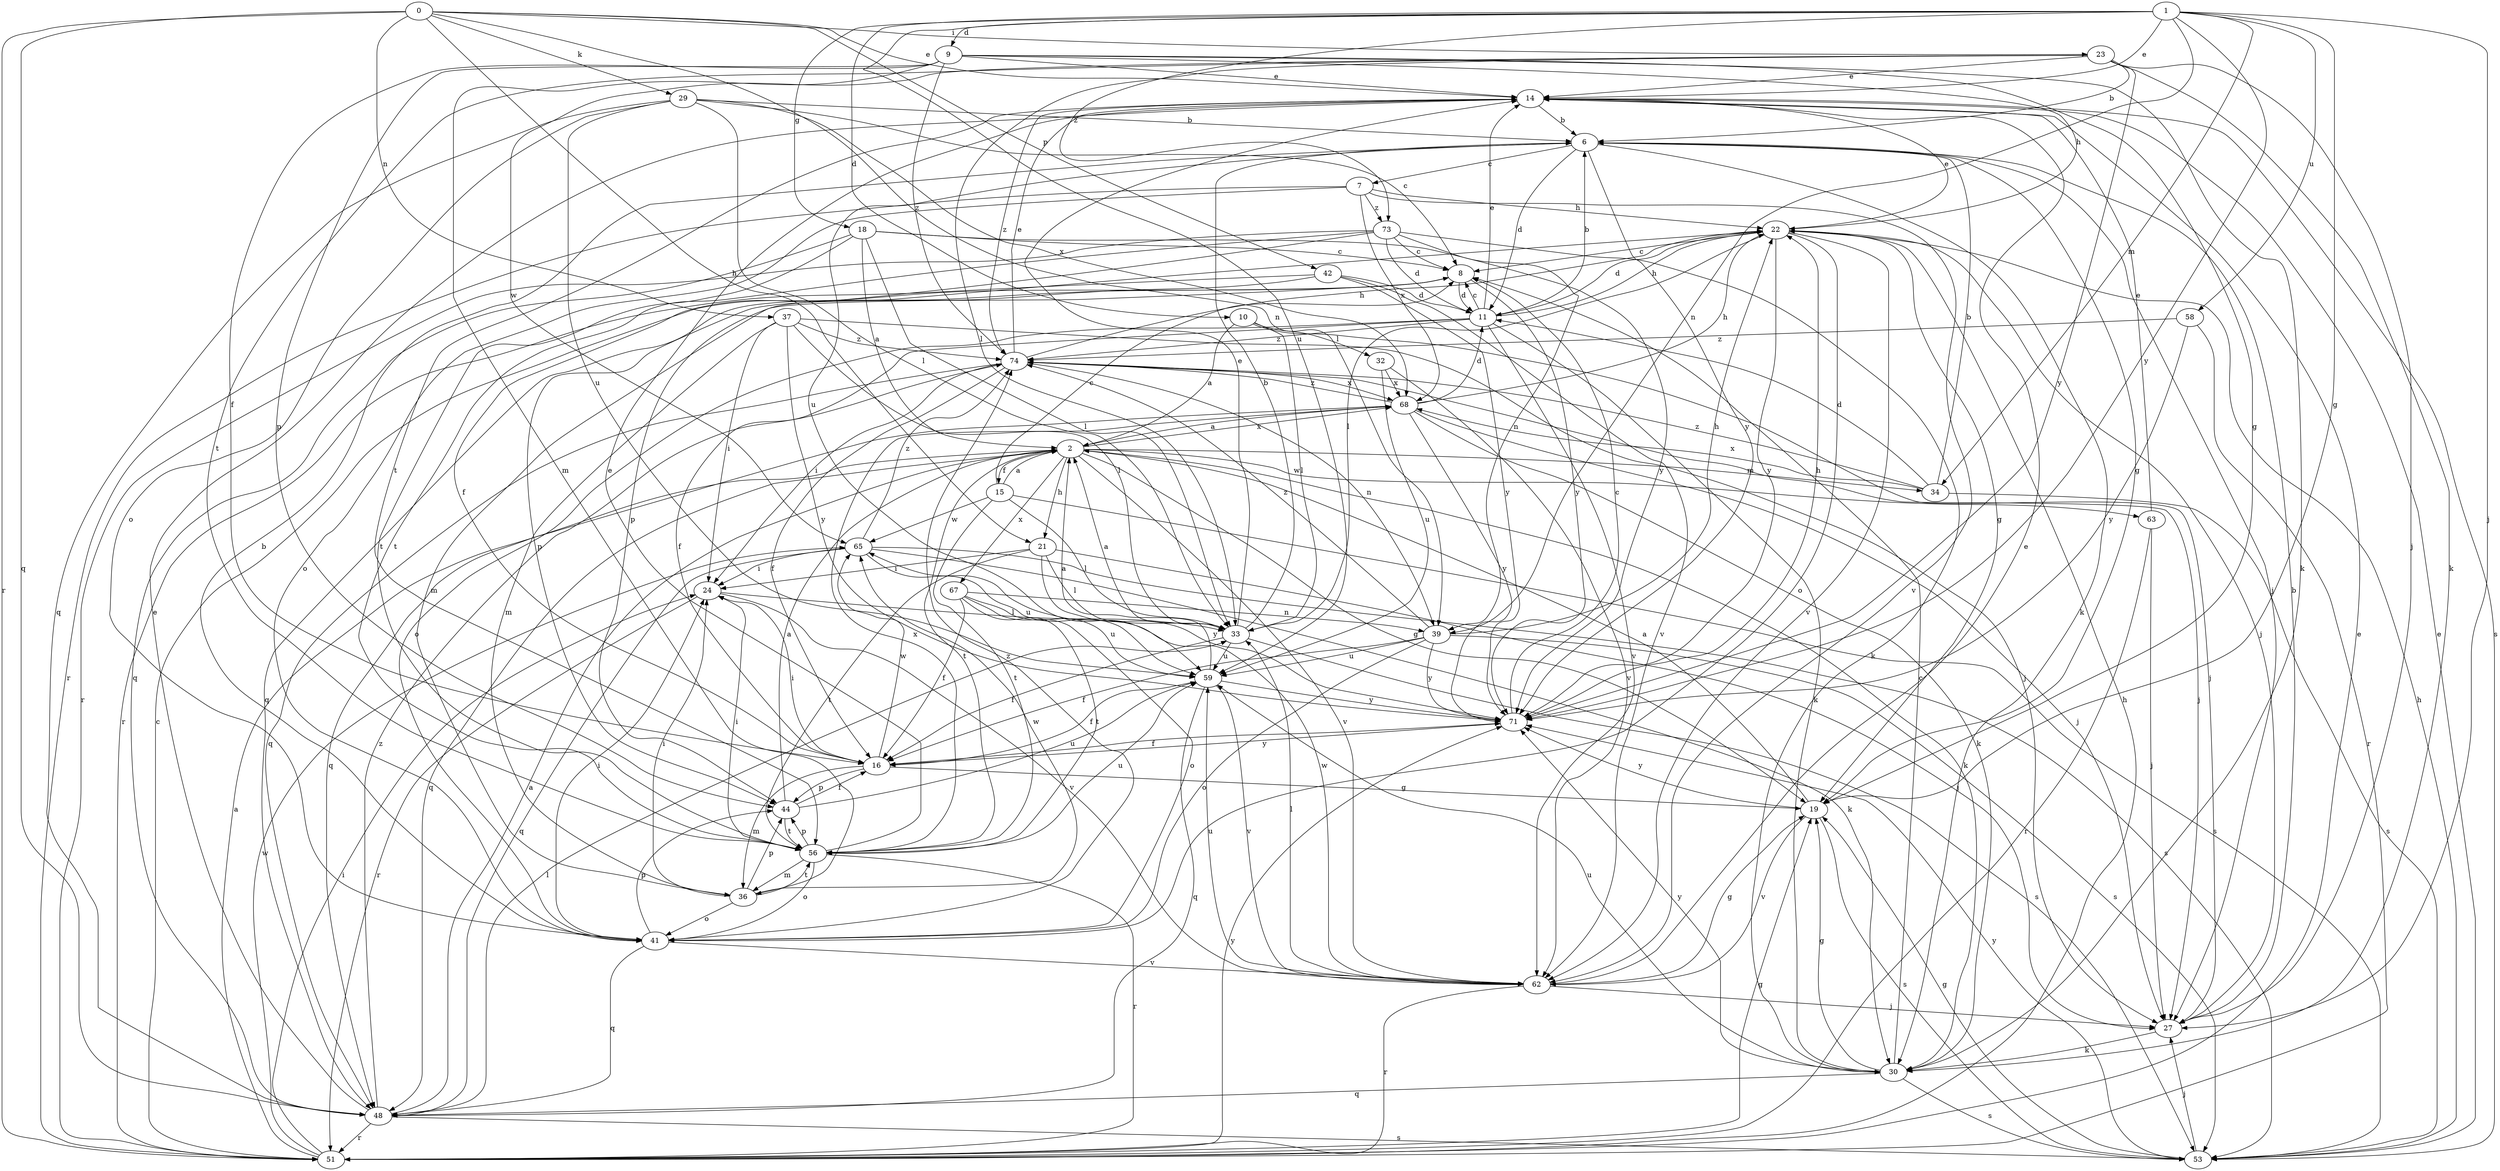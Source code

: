 strict digraph  {
0;
1;
2;
6;
7;
8;
9;
10;
11;
14;
15;
16;
18;
19;
21;
22;
23;
24;
27;
29;
30;
32;
33;
34;
36;
37;
39;
41;
42;
44;
48;
51;
53;
56;
58;
59;
62;
63;
65;
67;
68;
71;
73;
74;
0 -> 14  [label=e];
0 -> 21  [label=h];
0 -> 23  [label=i];
0 -> 29  [label=k];
0 -> 37  [label=n];
0 -> 39  [label=n];
0 -> 42  [label=p];
0 -> 48  [label=q];
0 -> 51  [label=r];
1 -> 9  [label=d];
1 -> 10  [label=d];
1 -> 14  [label=e];
1 -> 18  [label=g];
1 -> 19  [label=g];
1 -> 27  [label=j];
1 -> 34  [label=m];
1 -> 39  [label=n];
1 -> 58  [label=u];
1 -> 59  [label=u];
1 -> 71  [label=y];
1 -> 73  [label=z];
2 -> 15  [label=f];
2 -> 19  [label=g];
2 -> 21  [label=h];
2 -> 30  [label=k];
2 -> 34  [label=m];
2 -> 48  [label=q];
2 -> 56  [label=t];
2 -> 62  [label=v];
2 -> 63  [label=w];
2 -> 67  [label=x];
2 -> 68  [label=x];
6 -> 7  [label=c];
6 -> 11  [label=d];
6 -> 19  [label=g];
6 -> 27  [label=j];
6 -> 30  [label=k];
6 -> 59  [label=u];
6 -> 71  [label=y];
7 -> 22  [label=h];
7 -> 41  [label=o];
7 -> 51  [label=r];
7 -> 62  [label=v];
7 -> 68  [label=x];
7 -> 73  [label=z];
8 -> 11  [label=d];
8 -> 36  [label=m];
8 -> 48  [label=q];
8 -> 71  [label=y];
9 -> 14  [label=e];
9 -> 16  [label=f];
9 -> 19  [label=g];
9 -> 22  [label=h];
9 -> 30  [label=k];
9 -> 36  [label=m];
9 -> 44  [label=p];
9 -> 74  [label=z];
10 -> 2  [label=a];
10 -> 27  [label=j];
10 -> 32  [label=l];
10 -> 33  [label=l];
11 -> 6  [label=b];
11 -> 8  [label=c];
11 -> 14  [label=e];
11 -> 16  [label=f];
11 -> 22  [label=h];
11 -> 30  [label=k];
11 -> 41  [label=o];
11 -> 62  [label=v];
11 -> 74  [label=z];
14 -> 6  [label=b];
14 -> 53  [label=s];
14 -> 56  [label=t];
14 -> 74  [label=z];
15 -> 2  [label=a];
15 -> 8  [label=c];
15 -> 33  [label=l];
15 -> 53  [label=s];
15 -> 56  [label=t];
15 -> 65  [label=w];
16 -> 19  [label=g];
16 -> 24  [label=i];
16 -> 36  [label=m];
16 -> 44  [label=p];
16 -> 65  [label=w];
16 -> 71  [label=y];
18 -> 2  [label=a];
18 -> 8  [label=c];
18 -> 33  [label=l];
18 -> 48  [label=q];
18 -> 56  [label=t];
18 -> 71  [label=y];
19 -> 2  [label=a];
19 -> 53  [label=s];
19 -> 62  [label=v];
19 -> 71  [label=y];
21 -> 24  [label=i];
21 -> 27  [label=j];
21 -> 33  [label=l];
21 -> 56  [label=t];
21 -> 71  [label=y];
22 -> 8  [label=c];
22 -> 11  [label=d];
22 -> 14  [label=e];
22 -> 19  [label=g];
22 -> 27  [label=j];
22 -> 33  [label=l];
22 -> 41  [label=o];
22 -> 44  [label=p];
22 -> 62  [label=v];
22 -> 71  [label=y];
23 -> 6  [label=b];
23 -> 14  [label=e];
23 -> 27  [label=j];
23 -> 30  [label=k];
23 -> 33  [label=l];
23 -> 56  [label=t];
23 -> 65  [label=w];
23 -> 71  [label=y];
24 -> 33  [label=l];
24 -> 51  [label=r];
24 -> 62  [label=v];
27 -> 6  [label=b];
27 -> 30  [label=k];
29 -> 6  [label=b];
29 -> 8  [label=c];
29 -> 33  [label=l];
29 -> 41  [label=o];
29 -> 48  [label=q];
29 -> 59  [label=u];
29 -> 68  [label=x];
30 -> 8  [label=c];
30 -> 19  [label=g];
30 -> 48  [label=q];
30 -> 53  [label=s];
30 -> 59  [label=u];
30 -> 71  [label=y];
32 -> 59  [label=u];
32 -> 62  [label=v];
32 -> 68  [label=x];
33 -> 2  [label=a];
33 -> 6  [label=b];
33 -> 14  [label=e];
33 -> 16  [label=f];
33 -> 53  [label=s];
33 -> 59  [label=u];
34 -> 6  [label=b];
34 -> 11  [label=d];
34 -> 53  [label=s];
34 -> 68  [label=x];
34 -> 74  [label=z];
36 -> 24  [label=i];
36 -> 41  [label=o];
36 -> 44  [label=p];
36 -> 56  [label=t];
36 -> 65  [label=w];
37 -> 24  [label=i];
37 -> 27  [label=j];
37 -> 33  [label=l];
37 -> 36  [label=m];
37 -> 71  [label=y];
37 -> 74  [label=z];
39 -> 16  [label=f];
39 -> 22  [label=h];
39 -> 41  [label=o];
39 -> 53  [label=s];
39 -> 59  [label=u];
39 -> 71  [label=y];
39 -> 74  [label=z];
41 -> 6  [label=b];
41 -> 24  [label=i];
41 -> 44  [label=p];
41 -> 48  [label=q];
41 -> 62  [label=v];
41 -> 74  [label=z];
42 -> 11  [label=d];
42 -> 44  [label=p];
42 -> 51  [label=r];
42 -> 62  [label=v];
42 -> 71  [label=y];
44 -> 2  [label=a];
44 -> 16  [label=f];
44 -> 56  [label=t];
44 -> 59  [label=u];
48 -> 2  [label=a];
48 -> 14  [label=e];
48 -> 33  [label=l];
48 -> 51  [label=r];
48 -> 53  [label=s];
48 -> 74  [label=z];
51 -> 2  [label=a];
51 -> 8  [label=c];
51 -> 14  [label=e];
51 -> 19  [label=g];
51 -> 22  [label=h];
51 -> 24  [label=i];
51 -> 65  [label=w];
51 -> 71  [label=y];
53 -> 14  [label=e];
53 -> 19  [label=g];
53 -> 22  [label=h];
53 -> 27  [label=j];
53 -> 71  [label=y];
56 -> 14  [label=e];
56 -> 24  [label=i];
56 -> 36  [label=m];
56 -> 41  [label=o];
56 -> 44  [label=p];
56 -> 51  [label=r];
56 -> 59  [label=u];
56 -> 68  [label=x];
58 -> 51  [label=r];
58 -> 71  [label=y];
58 -> 74  [label=z];
59 -> 2  [label=a];
59 -> 16  [label=f];
59 -> 48  [label=q];
59 -> 62  [label=v];
59 -> 71  [label=y];
62 -> 14  [label=e];
62 -> 19  [label=g];
62 -> 27  [label=j];
62 -> 33  [label=l];
62 -> 51  [label=r];
62 -> 59  [label=u];
62 -> 65  [label=w];
63 -> 14  [label=e];
63 -> 27  [label=j];
63 -> 51  [label=r];
65 -> 24  [label=i];
65 -> 30  [label=k];
65 -> 48  [label=q];
65 -> 53  [label=s];
65 -> 59  [label=u];
65 -> 74  [label=z];
67 -> 16  [label=f];
67 -> 39  [label=n];
67 -> 41  [label=o];
67 -> 56  [label=t];
67 -> 59  [label=u];
68 -> 2  [label=a];
68 -> 11  [label=d];
68 -> 22  [label=h];
68 -> 27  [label=j];
68 -> 30  [label=k];
68 -> 48  [label=q];
68 -> 71  [label=y];
68 -> 74  [label=z];
71 -> 8  [label=c];
71 -> 16  [label=f];
71 -> 22  [label=h];
73 -> 8  [label=c];
73 -> 11  [label=d];
73 -> 16  [label=f];
73 -> 30  [label=k];
73 -> 39  [label=n];
73 -> 51  [label=r];
73 -> 56  [label=t];
74 -> 14  [label=e];
74 -> 16  [label=f];
74 -> 22  [label=h];
74 -> 24  [label=i];
74 -> 27  [label=j];
74 -> 39  [label=n];
74 -> 48  [label=q];
74 -> 68  [label=x];
}
